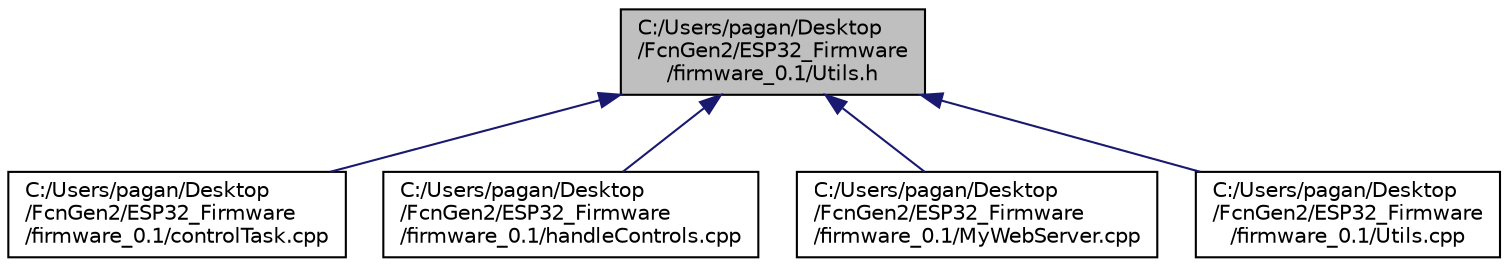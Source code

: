 digraph "C:/Users/pagan/Desktop/FcnGen2/ESP32_Firmware/firmware_0.1/Utils.h"
{
  edge [fontname="Helvetica",fontsize="10",labelfontname="Helvetica",labelfontsize="10"];
  node [fontname="Helvetica",fontsize="10",shape=record];
  Node3 [label="C:/Users/pagan/Desktop\l/FcnGen2/ESP32_Firmware\l/firmware_0.1/Utils.h",height=0.2,width=0.4,color="black", fillcolor="grey75", style="filled", fontcolor="black"];
  Node3 -> Node4 [dir="back",color="midnightblue",fontsize="10",style="solid",fontname="Helvetica"];
  Node4 [label="C:/Users/pagan/Desktop\l/FcnGen2/ESP32_Firmware\l/firmware_0.1/controlTask.cpp",height=0.2,width=0.4,color="black", fillcolor="white", style="filled",URL="$control_task_8cpp.html"];
  Node3 -> Node5 [dir="back",color="midnightblue",fontsize="10",style="solid",fontname="Helvetica"];
  Node5 [label="C:/Users/pagan/Desktop\l/FcnGen2/ESP32_Firmware\l/firmware_0.1/handleControls.cpp",height=0.2,width=0.4,color="black", fillcolor="white", style="filled",URL="$handle_controls_8cpp.html"];
  Node3 -> Node6 [dir="back",color="midnightblue",fontsize="10",style="solid",fontname="Helvetica"];
  Node6 [label="C:/Users/pagan/Desktop\l/FcnGen2/ESP32_Firmware\l/firmware_0.1/MyWebServer.cpp",height=0.2,width=0.4,color="black", fillcolor="white", style="filled",URL="$_my_web_server_8cpp.html"];
  Node3 -> Node7 [dir="back",color="midnightblue",fontsize="10",style="solid",fontname="Helvetica"];
  Node7 [label="C:/Users/pagan/Desktop\l/FcnGen2/ESP32_Firmware\l/firmware_0.1/Utils.cpp",height=0.2,width=0.4,color="black", fillcolor="white", style="filled",URL="$_utils_8cpp.html"];
}
